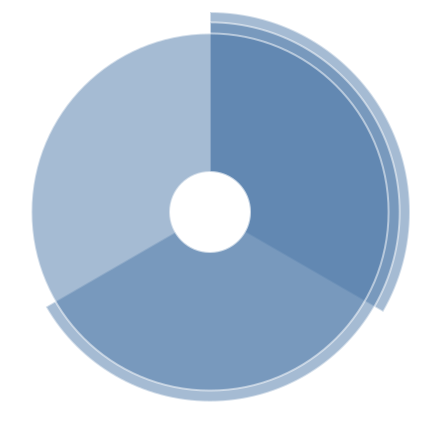 {
  "$schema": "https://vega.github.io/schema/vega-lite/v6.json",
  "data": {
    "values": [
      {
        "segment": 1,
        "value": 8
      },
      {
        "segment": 2,
        "value": 7
      },
      {
        "segment": 3,
        "value": 6
      }
    ]
  },
  "mark": {
    "type": "arc",
    "innerRadius": 20,
    "stroke": "#fff",
    "opacity": 0.5
  },
  "encoding": {
    "theta": {
      "field": "segment",
      "type": "quantitative",
      "stack": true
    },
    "radius": {
      "field": "value",
      "scale": {
        "type": "sqrt",
        "zero": true,
        "rangeMin": 20
      }
    }
  }
}
